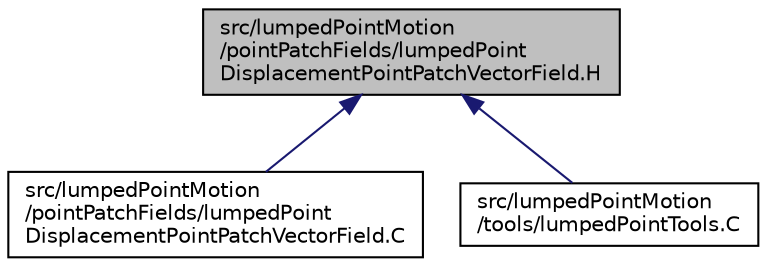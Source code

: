 digraph "src/lumpedPointMotion/pointPatchFields/lumpedPointDisplacementPointPatchVectorField.H"
{
  bgcolor="transparent";
  edge [fontname="Helvetica",fontsize="10",labelfontname="Helvetica",labelfontsize="10"];
  node [fontname="Helvetica",fontsize="10",shape=record];
  Node1 [label="src/lumpedPointMotion\l/pointPatchFields/lumpedPoint\lDisplacementPointPatchVectorField.H",height=0.2,width=0.4,color="black", fillcolor="grey75", style="filled" fontcolor="black"];
  Node1 -> Node2 [dir="back",color="midnightblue",fontsize="10",style="solid",fontname="Helvetica"];
  Node2 [label="src/lumpedPointMotion\l/pointPatchFields/lumpedPoint\lDisplacementPointPatchVectorField.C",height=0.2,width=0.4,color="black",URL="$lumpedPointDisplacementPointPatchVectorField_8C.html"];
  Node1 -> Node3 [dir="back",color="midnightblue",fontsize="10",style="solid",fontname="Helvetica"];
  Node3 [label="src/lumpedPointMotion\l/tools/lumpedPointTools.C",height=0.2,width=0.4,color="black",URL="$lumpedPointTools_8C.html"];
}
